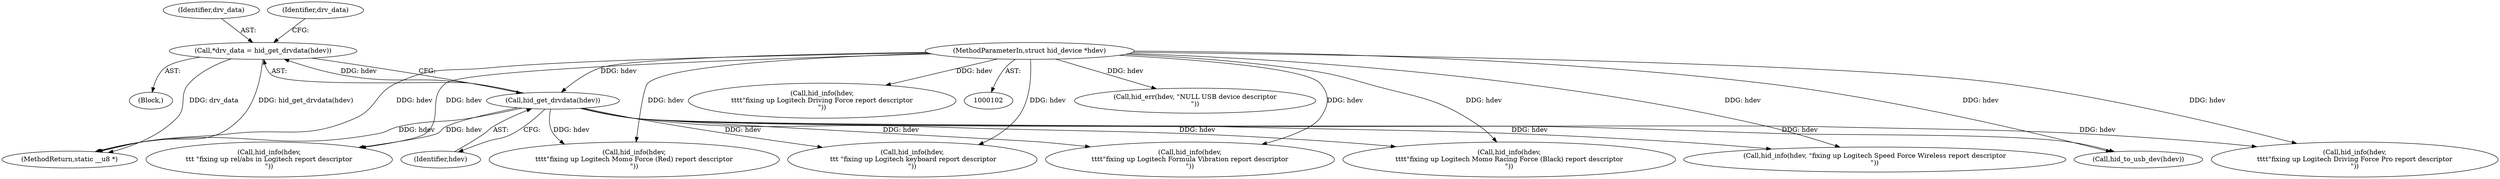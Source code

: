 digraph "0_linux_4ab25786c87eb20857bbb715c3ae34ec8fd6a214_1@pointer" {
"1000108" [label="(Call,*drv_data = hid_get_drvdata(hdev))"];
"1000110" [label="(Call,hid_get_drvdata(hdev))"];
"1000103" [label="(MethodParameterIn,struct hid_device *hdev)"];
"1000304" [label="(Call,hid_info(hdev,\n\t\t\t\t\"fixing up Logitech Momo Racing Force (Black) report descriptor\n\"))"];
"1000285" [label="(Call,hid_info(hdev,\n\t\t\t\t\"fixing up Logitech Momo Force (Red) report descriptor\n\"))"];
"1000342" [label="(Call,hid_info(hdev,\n\t\t\t\t\"fixing up Logitech Driving Force Pro report descriptor\n\"))"];
"1000203" [label="(Call,hid_info(hdev,\n\t\t\t \"fixing up rel/abs in Logitech report descriptor\n\"))"];
"1000232" [label="(Call,hid_err(hdev, \"NULL USB device descriptor\n\"))"];
"1000109" [label="(Identifier,drv_data)"];
"1000111" [label="(Identifier,hdev)"];
"1000225" [label="(Call,hid_to_usb_dev(hdev))"];
"1000108" [label="(Call,*drv_data = hid_get_drvdata(hdev))"];
"1000106" [label="(Block,)"];
"1000110" [label="(Call,hid_get_drvdata(hdev))"];
"1000146" [label="(Call,hid_info(hdev,\n \t\t\t \"fixing up Logitech keyboard report descriptor\n\"))"];
"1000323" [label="(Call,hid_info(hdev,\n\t\t\t\t\"fixing up Logitech Formula Vibration report descriptor\n\"))"];
"1000385" [label="(Call,hid_info(hdev, \"fixing up Logitech Speed Force Wireless report descriptor\n\"))"];
"1000411" [label="(MethodReturn,static __u8 *)"];
"1000266" [label="(Call,hid_info(hdev,\n\t\t\t\t\"fixing up Logitech Driving Force report descriptor\n\"))"];
"1000103" [label="(MethodParameterIn,struct hid_device *hdev)"];
"1000120" [label="(Identifier,drv_data)"];
"1000108" -> "1000106"  [label="AST: "];
"1000108" -> "1000110"  [label="CFG: "];
"1000109" -> "1000108"  [label="AST: "];
"1000110" -> "1000108"  [label="AST: "];
"1000120" -> "1000108"  [label="CFG: "];
"1000108" -> "1000411"  [label="DDG: hid_get_drvdata(hdev)"];
"1000108" -> "1000411"  [label="DDG: drv_data"];
"1000110" -> "1000108"  [label="DDG: hdev"];
"1000110" -> "1000111"  [label="CFG: "];
"1000111" -> "1000110"  [label="AST: "];
"1000110" -> "1000411"  [label="DDG: hdev"];
"1000103" -> "1000110"  [label="DDG: hdev"];
"1000110" -> "1000146"  [label="DDG: hdev"];
"1000110" -> "1000203"  [label="DDG: hdev"];
"1000110" -> "1000225"  [label="DDG: hdev"];
"1000110" -> "1000285"  [label="DDG: hdev"];
"1000110" -> "1000304"  [label="DDG: hdev"];
"1000110" -> "1000323"  [label="DDG: hdev"];
"1000110" -> "1000342"  [label="DDG: hdev"];
"1000110" -> "1000385"  [label="DDG: hdev"];
"1000103" -> "1000102"  [label="AST: "];
"1000103" -> "1000411"  [label="DDG: hdev"];
"1000103" -> "1000146"  [label="DDG: hdev"];
"1000103" -> "1000203"  [label="DDG: hdev"];
"1000103" -> "1000225"  [label="DDG: hdev"];
"1000103" -> "1000232"  [label="DDG: hdev"];
"1000103" -> "1000266"  [label="DDG: hdev"];
"1000103" -> "1000285"  [label="DDG: hdev"];
"1000103" -> "1000304"  [label="DDG: hdev"];
"1000103" -> "1000323"  [label="DDG: hdev"];
"1000103" -> "1000342"  [label="DDG: hdev"];
"1000103" -> "1000385"  [label="DDG: hdev"];
}
